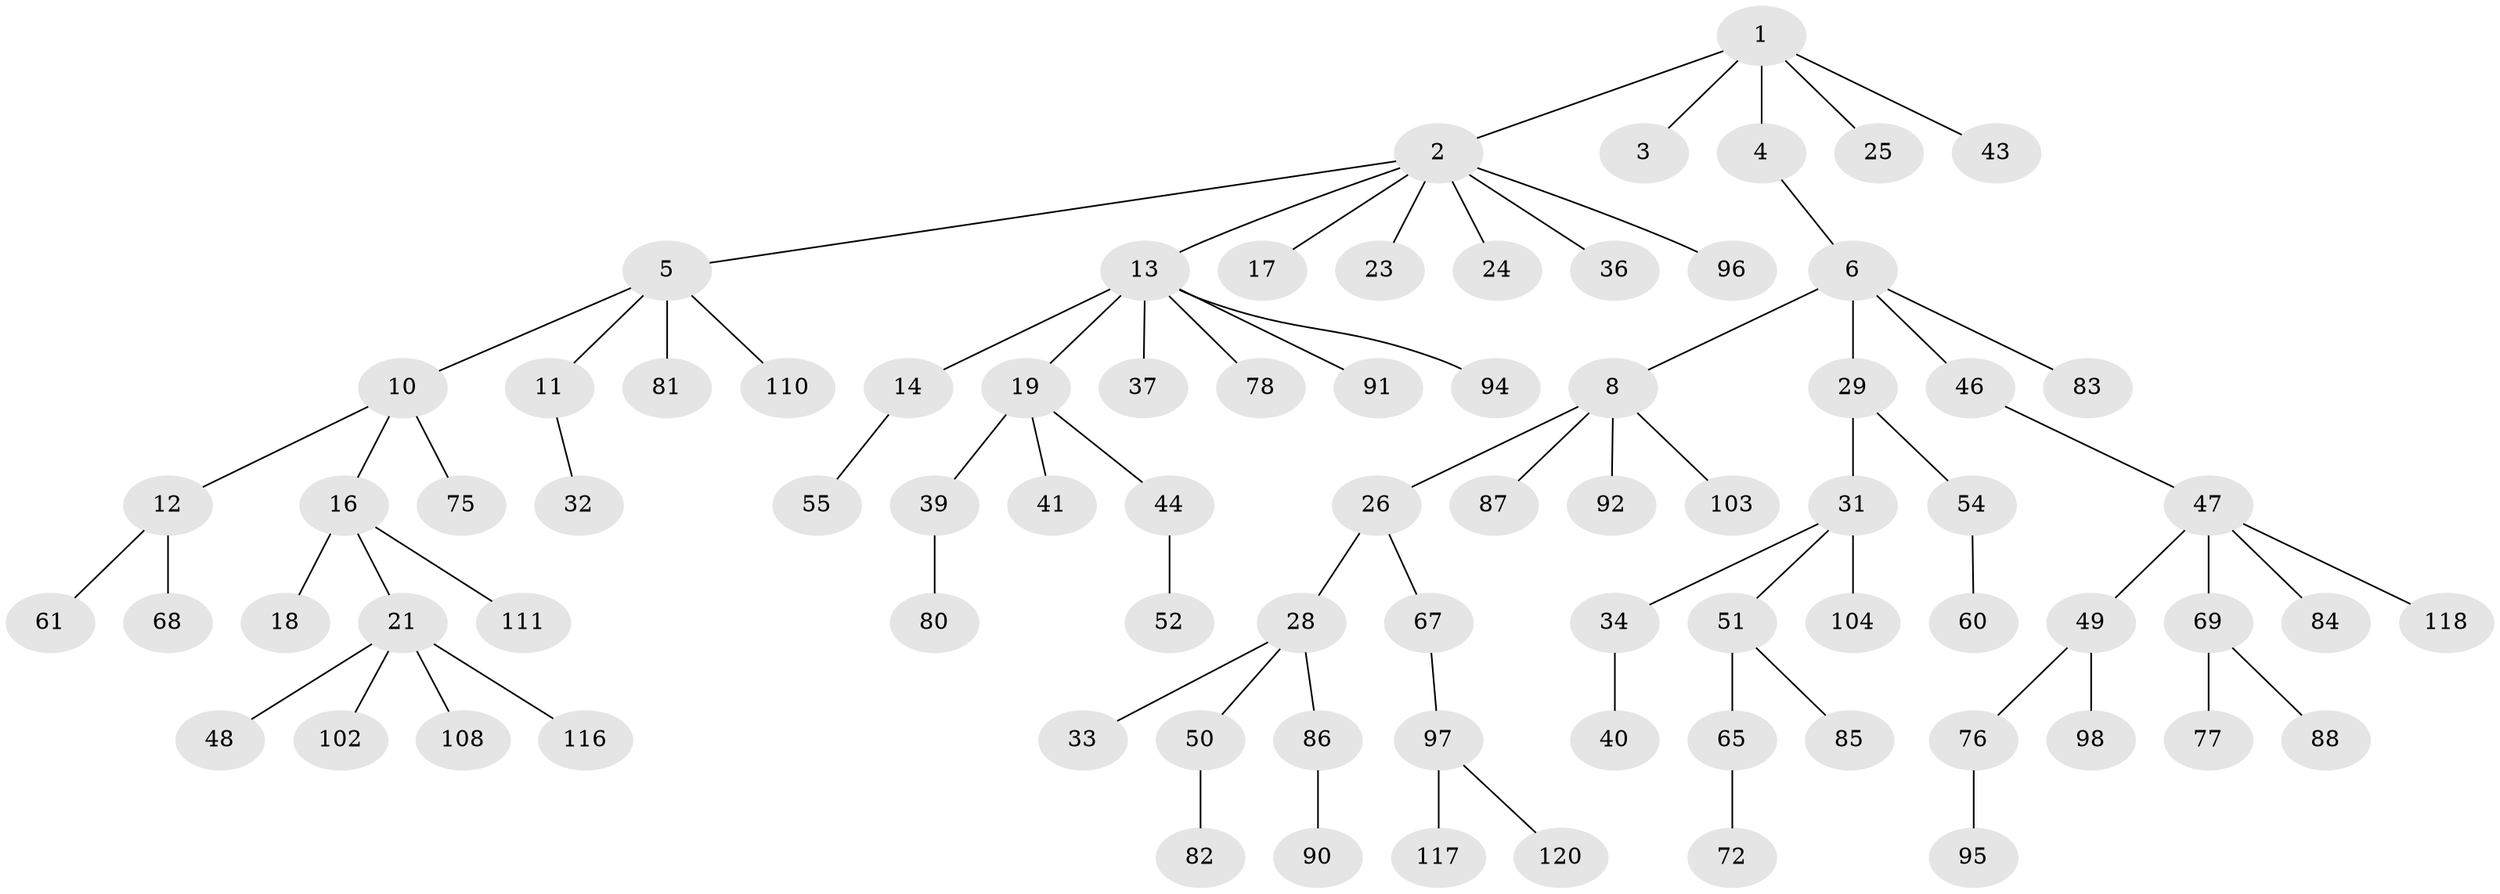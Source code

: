 // original degree distribution, {5: 0.06611570247933884, 2: 0.2809917355371901, 4: 0.05785123966942149, 3: 0.10743801652892562, 7: 0.008264462809917356, 1: 0.4793388429752066}
// Generated by graph-tools (version 1.1) at 2025/42/03/06/25 10:42:02]
// undirected, 81 vertices, 80 edges
graph export_dot {
graph [start="1"]
  node [color=gray90,style=filled];
  1 [super="+9"];
  2 [super="+7"];
  3 [super="+45"];
  4;
  5 [super="+30"];
  6 [super="+35"];
  8 [super="+15"];
  10 [super="+59"];
  11 [super="+22"];
  12 [super="+20"];
  13 [super="+64"];
  14;
  16 [super="+105"];
  17 [super="+107"];
  18 [super="+57"];
  19;
  21 [super="+66"];
  23 [super="+38"];
  24 [super="+27"];
  25 [super="+79"];
  26 [super="+62"];
  28 [super="+73"];
  29;
  31 [super="+42"];
  32;
  33;
  34 [super="+109"];
  36 [super="+100"];
  37 [super="+53"];
  39;
  40;
  41;
  43 [super="+89"];
  44;
  46 [super="+63"];
  47 [super="+71"];
  48;
  49;
  50 [super="+56"];
  51 [super="+58"];
  52 [super="+119"];
  54 [super="+70"];
  55;
  60 [super="+93"];
  61 [super="+114"];
  65;
  67 [super="+99"];
  68;
  69 [super="+74"];
  72;
  75;
  76;
  77;
  78;
  80;
  81;
  82;
  83 [super="+115"];
  84;
  85;
  86;
  87;
  88;
  90 [super="+106"];
  91;
  92;
  94;
  95;
  96;
  97 [super="+101"];
  98 [super="+112"];
  102;
  103 [super="+113"];
  104;
  108;
  110 [super="+121"];
  111;
  116;
  117;
  118;
  120;
  1 -- 2;
  1 -- 3;
  1 -- 4;
  1 -- 25;
  1 -- 43;
  2 -- 5;
  2 -- 13;
  2 -- 17;
  2 -- 96;
  2 -- 36;
  2 -- 23;
  2 -- 24;
  4 -- 6;
  5 -- 10;
  5 -- 11;
  5 -- 81;
  5 -- 110;
  6 -- 8;
  6 -- 29;
  6 -- 46;
  6 -- 83;
  8 -- 87;
  8 -- 92;
  8 -- 26;
  8 -- 103;
  10 -- 12;
  10 -- 16;
  10 -- 75;
  11 -- 32;
  12 -- 68;
  12 -- 61;
  13 -- 14;
  13 -- 19;
  13 -- 37;
  13 -- 91;
  13 -- 94;
  13 -- 78;
  14 -- 55;
  16 -- 18;
  16 -- 21;
  16 -- 111;
  19 -- 39;
  19 -- 41;
  19 -- 44;
  21 -- 48;
  21 -- 102;
  21 -- 108;
  21 -- 116;
  26 -- 28;
  26 -- 67;
  28 -- 33;
  28 -- 50;
  28 -- 86;
  29 -- 31;
  29 -- 54;
  31 -- 34;
  31 -- 51;
  31 -- 104;
  34 -- 40;
  39 -- 80;
  44 -- 52;
  46 -- 47;
  47 -- 49;
  47 -- 69;
  47 -- 118;
  47 -- 84;
  49 -- 76;
  49 -- 98;
  50 -- 82;
  51 -- 65;
  51 -- 85;
  54 -- 60;
  65 -- 72;
  67 -- 97;
  69 -- 77;
  69 -- 88;
  76 -- 95;
  86 -- 90;
  97 -- 117;
  97 -- 120;
}
